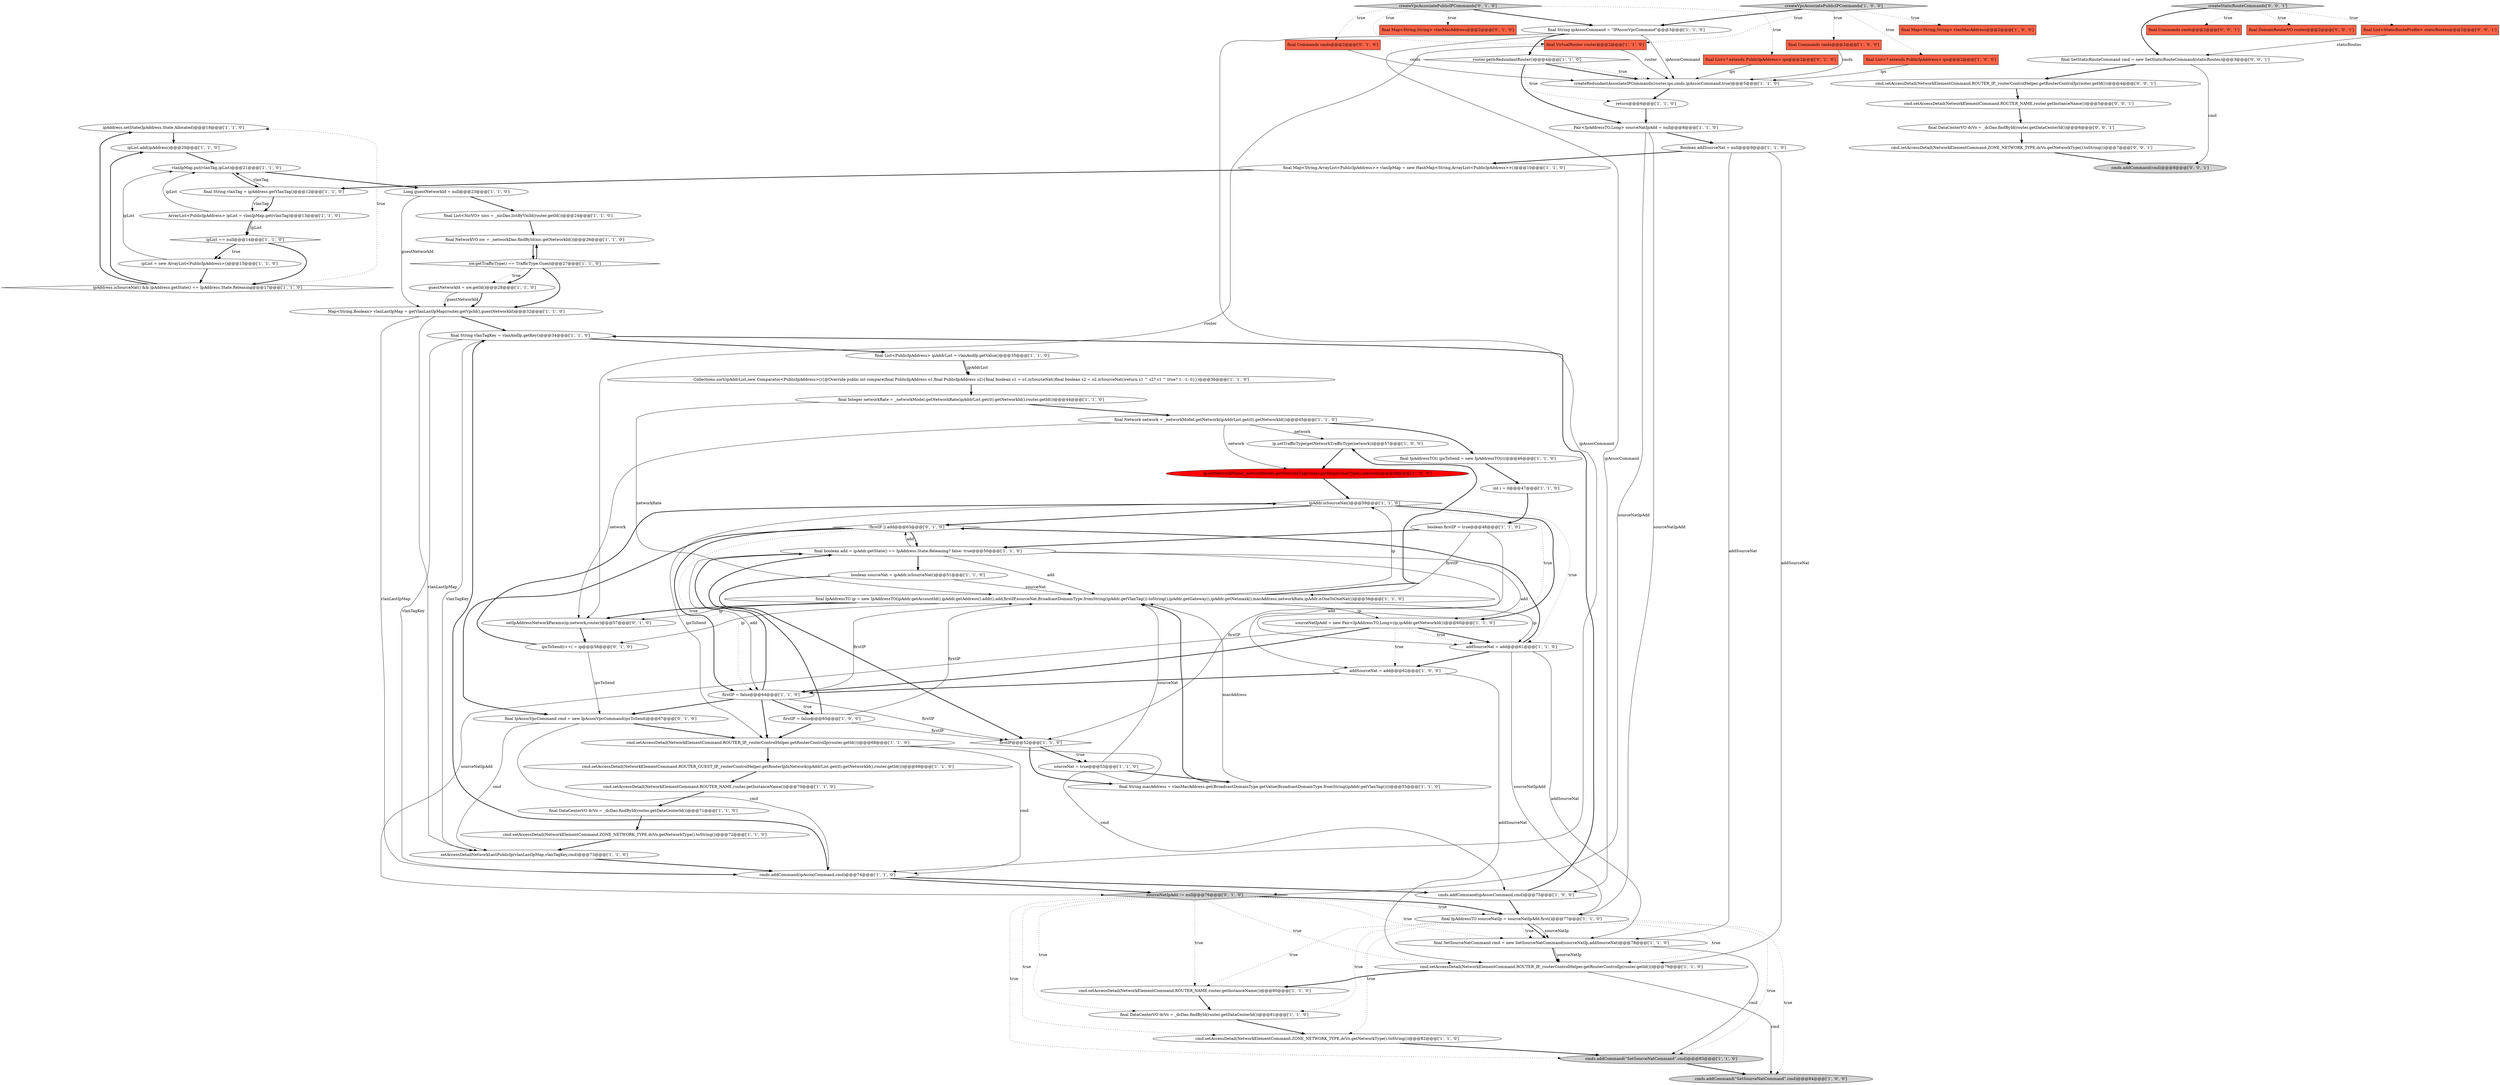 digraph {
16 [style = filled, label = "ipAddress.setState(IpAddress.State.Allocated)@@@18@@@['1', '1', '0']", fillcolor = white, shape = ellipse image = "AAA0AAABBB1BBB"];
71 [style = filled, label = "sourceNatIpAdd != null@@@76@@@['0', '1', '0']", fillcolor = lightgray, shape = diamond image = "AAA0AAABBB2BBB"];
28 [style = filled, label = "return@@@6@@@['1', '1', '0']", fillcolor = white, shape = ellipse image = "AAA0AAABBB1BBB"];
7 [style = filled, label = "final Network network = _networkModel.getNetwork(ipAddrList.get(0).getNetworkId())@@@45@@@['1', '1', '0']", fillcolor = white, shape = ellipse image = "AAA0AAABBB1BBB"];
58 [style = filled, label = "guestNetworkId = nw.getId()@@@28@@@['1', '1', '0']", fillcolor = white, shape = ellipse image = "AAA0AAABBB1BBB"];
48 [style = filled, label = "ip.setTrafficType(getNetworkTrafficType(network))@@@57@@@['1', '0', '0']", fillcolor = white, shape = ellipse image = "AAA0AAABBB1BBB"];
20 [style = filled, label = "ipList = new ArrayList<PublicIpAddress>()@@@15@@@['1', '1', '0']", fillcolor = white, shape = ellipse image = "AAA0AAABBB1BBB"];
61 [style = filled, label = "final boolean add = ipAddr.getState() == IpAddress.State.Releasing? false: true@@@50@@@['1', '1', '0']", fillcolor = white, shape = ellipse image = "AAA0AAABBB1BBB"];
53 [style = filled, label = "final Integer networkRate = _networkModel.getNetworkRate(ipAddrList.get(0).getNetworkId(),router.getId())@@@44@@@['1', '1', '0']", fillcolor = white, shape = ellipse image = "AAA0AAABBB1BBB"];
27 [style = filled, label = "Map<String,Boolean> vlanLastIpMap = getVlanLastIpMap(router.getVpcId(),guestNetworkId)@@@32@@@['1', '1', '0']", fillcolor = white, shape = ellipse image = "AAA0AAABBB1BBB"];
76 [style = filled, label = "final SetStaticRouteCommand cmd = new SetStaticRouteCommand(staticRoutes)@@@3@@@['0', '0', '1']", fillcolor = white, shape = ellipse image = "AAA0AAABBB3BBB"];
40 [style = filled, label = "final VirtualRouter router@@@2@@@['1', '1', '0']", fillcolor = tomato, shape = box image = "AAA0AAABBB1BBB"];
26 [style = filled, label = "final DataCenterVO dcVo = _dcDao.findById(router.getDataCenterId())@@@81@@@['1', '1', '0']", fillcolor = white, shape = ellipse image = "AAA0AAABBB1BBB"];
36 [style = filled, label = "cmd.setAccessDetail(NetworkElementCommand.ZONE_NETWORK_TYPE,dcVo.getNetworkType().toString())@@@72@@@['1', '1', '0']", fillcolor = white, shape = ellipse image = "AAA0AAABBB1BBB"];
68 [style = filled, label = "createVpcAssociatePublicIPCommands['0', '1', '0']", fillcolor = lightgray, shape = diamond image = "AAA0AAABBB2BBB"];
42 [style = filled, label = "Collections.sort(ipAddrList,new Comparator<PublicIpAddress>(){@Override public int compare(final PublicIpAddress o1,final PublicIpAddress o2){final boolean s1 = o1.isSourceNat()final boolean s2 = o2.isSourceNat()return s1 ^ s2? s1 ^ true? 1: -1: 0}})@@@36@@@['1', '1', '0']", fillcolor = white, shape = ellipse image = "AAA0AAABBB1BBB"];
74 [style = filled, label = "final Commands cmds@@@2@@@['0', '0', '1']", fillcolor = tomato, shape = box image = "AAA0AAABBB3BBB"];
77 [style = filled, label = "cmd.setAccessDetail(NetworkElementCommand.ZONE_NETWORK_TYPE,dcVo.getNetworkType().toString())@@@7@@@['0', '0', '1']", fillcolor = white, shape = ellipse image = "AAA0AAABBB3BBB"];
69 [style = filled, label = "!firstIP || add@@@63@@@['0', '1', '0']", fillcolor = white, shape = diamond image = "AAA0AAABBB2BBB"];
30 [style = filled, label = "Boolean addSourceNat = null@@@9@@@['1', '1', '0']", fillcolor = white, shape = ellipse image = "AAA0AAABBB1BBB"];
24 [style = filled, label = "addSourceNat = add@@@62@@@['1', '0', '0']", fillcolor = white, shape = ellipse image = "AAA0AAABBB1BBB"];
35 [style = filled, label = "cmd.setAccessDetail(NetworkElementCommand.ROUTER_NAME,router.getInstanceName())@@@70@@@['1', '1', '0']", fillcolor = white, shape = ellipse image = "AAA0AAABBB1BBB"];
56 [style = filled, label = "cmd.setAccessDetail(NetworkElementCommand.ROUTER_NAME,router.getInstanceName())@@@80@@@['1', '1', '0']", fillcolor = white, shape = ellipse image = "AAA0AAABBB1BBB"];
3 [style = filled, label = "final String ipAssocCommand = \"IPAssocVpcCommand\"@@@3@@@['1', '1', '0']", fillcolor = white, shape = ellipse image = "AAA0AAABBB1BBB"];
11 [style = filled, label = "final IpAddressTO ip = new IpAddressTO(ipAddr.getAccountId(),ipAddr.getAddress().addr(),add,firstIP,sourceNat,BroadcastDomainType.fromString(ipAddr.getVlanTag()).toString(),ipAddr.getGateway(),ipAddr.getNetmask(),macAddress,networkRate,ipAddr.isOneToOneNat())@@@56@@@['1', '1', '0']", fillcolor = white, shape = ellipse image = "AAA0AAABBB1BBB"];
22 [style = filled, label = "Long guestNetworkId = null@@@23@@@['1', '1', '0']", fillcolor = white, shape = ellipse image = "AAA0AAABBB1BBB"];
52 [style = filled, label = "final Map<String,ArrayList<PublicIpAddress>> vlanIpMap = new HashMap<String,ArrayList<PublicIpAddress>>()@@@10@@@['1', '1', '0']", fillcolor = white, shape = ellipse image = "AAA0AAABBB1BBB"];
44 [style = filled, label = "cmd.setAccessDetail(NetworkElementCommand.ROUTER_IP,_routerControlHelper.getRouterControlIp(router.getId()))@@@79@@@['1', '1', '0']", fillcolor = white, shape = ellipse image = "AAA0AAABBB1BBB"];
10 [style = filled, label = "final Commands cmds@@@2@@@['1', '0', '0']", fillcolor = tomato, shape = box image = "AAA0AAABBB1BBB"];
43 [style = filled, label = "addSourceNat = add@@@61@@@['1', '1', '0']", fillcolor = white, shape = ellipse image = "AAA0AAABBB1BBB"];
80 [style = filled, label = "final DataCenterVO dcVo = _dcDao.findById(router.getDataCenterId())@@@6@@@['0', '0', '1']", fillcolor = white, shape = ellipse image = "AAA0AAABBB3BBB"];
9 [style = filled, label = "sourceNatIpAdd = new Pair<IpAddressTO,Long>(ip,ipAddr.getNetworkId())@@@60@@@['1', '1', '0']", fillcolor = white, shape = ellipse image = "AAA0AAABBB1BBB"];
51 [style = filled, label = "nw.getTrafficType() == TrafficType.Guest@@@27@@@['1', '1', '0']", fillcolor = white, shape = diamond image = "AAA0AAABBB1BBB"];
67 [style = filled, label = "final Commands cmds@@@2@@@['0', '1', '0']", fillcolor = tomato, shape = box image = "AAA0AAABBB2BBB"];
1 [style = filled, label = "ipAddress.isSourceNat() && ipAddress.getState() == IpAddress.State.Releasing@@@17@@@['1', '1', '0']", fillcolor = white, shape = diamond image = "AAA0AAABBB1BBB"];
13 [style = filled, label = "final String macAddress = vlanMacAddress.get(BroadcastDomainType.getValue(BroadcastDomainType.fromString(ipAddr.getVlanTag())))@@@55@@@['1', '1', '0']", fillcolor = white, shape = ellipse image = "AAA0AAABBB1BBB"];
23 [style = filled, label = "sourceNat = true@@@53@@@['1', '1', '0']", fillcolor = white, shape = ellipse image = "AAA0AAABBB1BBB"];
15 [style = filled, label = "cmds.addCommand(\"SetSourceNatCommand\",cmd)@@@84@@@['1', '0', '0']", fillcolor = lightgray, shape = ellipse image = "AAA0AAABBB1BBB"];
70 [style = filled, label = "final IpAssocVpcCommand cmd = new IpAssocVpcCommand(ipsToSend)@@@67@@@['0', '1', '0']", fillcolor = white, shape = ellipse image = "AAA0AAABBB2BBB"];
64 [style = filled, label = "final List<? extends PublicIpAddress> ips@@@2@@@['0', '1', '0']", fillcolor = tomato, shape = box image = "AAA0AAABBB2BBB"];
38 [style = filled, label = "ipAddr.isSourceNat()@@@59@@@['1', '1', '0']", fillcolor = white, shape = diamond image = "AAA0AAABBB1BBB"];
81 [style = filled, label = "createStaticRouteCommands['0', '0', '1']", fillcolor = lightgray, shape = diamond image = "AAA0AAABBB3BBB"];
25 [style = filled, label = "firstIP = false@@@64@@@['1', '1', '0']", fillcolor = white, shape = ellipse image = "AAA0AAABBB1BBB"];
34 [style = filled, label = "final Map<String,String> vlanMacAddress@@@2@@@['1', '0', '0']", fillcolor = tomato, shape = box image = "AAA0AAABBB1BBB"];
19 [style = filled, label = "createRedundantAssociateIPCommands(router,ips,cmds,ipAssocCommand,true)@@@5@@@['1', '1', '0']", fillcolor = white, shape = ellipse image = "AAA0AAABBB1BBB"];
31 [style = filled, label = "final List<? extends PublicIpAddress> ips@@@2@@@['1', '0', '0']", fillcolor = tomato, shape = box image = "AAA0AAABBB1BBB"];
47 [style = filled, label = "final IpAddressTO(( ipsToSend = new IpAddressTO((((@@@46@@@['1', '1', '0']", fillcolor = white, shape = ellipse image = "AAA0AAABBB1BBB"];
75 [style = filled, label = "cmd.setAccessDetail(NetworkElementCommand.ROUTER_IP,_routerControlHelper.getRouterControlIp(router.getId()))@@@4@@@['0', '0', '1']", fillcolor = white, shape = ellipse image = "AAA0AAABBB3BBB"];
60 [style = filled, label = "final String vlanTagKey = vlanAndIp.getKey()@@@34@@@['1', '1', '0']", fillcolor = white, shape = ellipse image = "AAA0AAABBB1BBB"];
12 [style = filled, label = "final DataCenterVO dcVo = _dcDao.findById(router.getDataCenterId())@@@71@@@['1', '1', '0']", fillcolor = white, shape = ellipse image = "AAA0AAABBB1BBB"];
54 [style = filled, label = "int i = 0@@@47@@@['1', '1', '0']", fillcolor = white, shape = ellipse image = "AAA0AAABBB1BBB"];
46 [style = filled, label = "cmd.setAccessDetail(NetworkElementCommand.ZONE_NETWORK_TYPE,dcVo.getNetworkType().toString())@@@82@@@['1', '1', '0']", fillcolor = white, shape = ellipse image = "AAA0AAABBB1BBB"];
79 [style = filled, label = "cmds.addCommand(cmd)@@@8@@@['0', '0', '1']", fillcolor = lightgray, shape = ellipse image = "AAA0AAABBB3BBB"];
37 [style = filled, label = "final List<NicVO> nics = _nicDao.listByVmId(router.getId())@@@24@@@['1', '1', '0']", fillcolor = white, shape = ellipse image = "AAA0AAABBB1BBB"];
0 [style = filled, label = "createVpcAssociatePublicIPCommands['1', '0', '0']", fillcolor = lightgray, shape = diamond image = "AAA0AAABBB1BBB"];
6 [style = filled, label = "cmds.addCommand(ipAssocCommand,cmd)@@@75@@@['1', '0', '0']", fillcolor = white, shape = ellipse image = "AAA0AAABBB1BBB"];
55 [style = filled, label = "cmd.setAccessDetail(NetworkElementCommand.ROUTER_IP,_routerControlHelper.getRouterControlIp(router.getId()))@@@68@@@['1', '1', '0']", fillcolor = white, shape = ellipse image = "AAA0AAABBB1BBB"];
29 [style = filled, label = "final SetSourceNatCommand cmd = new SetSourceNatCommand(sourceNatIp,addSourceNat)@@@78@@@['1', '1', '0']", fillcolor = white, shape = ellipse image = "AAA0AAABBB1BBB"];
78 [style = filled, label = "final DomainRouterVO router@@@2@@@['0', '0', '1']", fillcolor = tomato, shape = box image = "AAA0AAABBB3BBB"];
72 [style = filled, label = "ipsToSend(i++( = ip@@@58@@@['0', '1', '0']", fillcolor = white, shape = ellipse image = "AAA0AAABBB2BBB"];
18 [style = filled, label = "cmds.addCommand(\"SetSourceNatCommand\",cmd)@@@83@@@['1', '1', '0']", fillcolor = lightgray, shape = ellipse image = "AAA0AAABBB1BBB"];
8 [style = filled, label = "boolean firstIP = true@@@48@@@['1', '1', '0']", fillcolor = white, shape = ellipse image = "AAA0AAABBB1BBB"];
45 [style = filled, label = "final NetworkVO nw = _networkDao.findById(nic.getNetworkId())@@@26@@@['1', '1', '0']", fillcolor = white, shape = ellipse image = "AAA0AAABBB1BBB"];
5 [style = filled, label = "cmd.setAccessDetail(NetworkElementCommand.ROUTER_GUEST_IP,_routerControlHelper.getRouterIpInNetwork(ipAddrList.get(0).getNetworkId(),router.getId()))@@@69@@@['1', '1', '0']", fillcolor = white, shape = ellipse image = "AAA0AAABBB1BBB"];
14 [style = filled, label = "firstIP@@@52@@@['1', '1', '0']", fillcolor = white, shape = diamond image = "AAA0AAABBB1BBB"];
59 [style = filled, label = "ipList.add(ipAddress)@@@20@@@['1', '1', '0']", fillcolor = white, shape = ellipse image = "AAA0AAABBB1BBB"];
57 [style = filled, label = "setAccessDetailNetworkLastPublicIp(vlanLastIpMap,vlanTagKey,cmd)@@@73@@@['1', '1', '0']", fillcolor = white, shape = ellipse image = "AAA0AAABBB1BBB"];
4 [style = filled, label = "final String vlanTag = ipAddress.getVlanTag()@@@12@@@['1', '1', '0']", fillcolor = white, shape = ellipse image = "AAA0AAABBB1BBB"];
21 [style = filled, label = "vlanIpMap.put(vlanTag,ipList)@@@21@@@['1', '1', '0']", fillcolor = white, shape = ellipse image = "AAA0AAABBB1BBB"];
50 [style = filled, label = "ip.setNetworkName(_networkModel.getNetworkTag(router.getHypervisorType(),network))@@@58@@@['1', '0', '0']", fillcolor = red, shape = ellipse image = "AAA1AAABBB1BBB"];
49 [style = filled, label = "firstIP = false@@@65@@@['1', '0', '0']", fillcolor = white, shape = ellipse image = "AAA0AAABBB1BBB"];
62 [style = filled, label = "final List<PublicIpAddress> ipAddrList = vlanAndIp.getValue()@@@35@@@['1', '1', '0']", fillcolor = white, shape = ellipse image = "AAA0AAABBB1BBB"];
73 [style = filled, label = "final List<StaticRouteProfile> staticRoutes@@@2@@@['0', '0', '1']", fillcolor = tomato, shape = box image = "AAA0AAABBB3BBB"];
82 [style = filled, label = "cmd.setAccessDetail(NetworkElementCommand.ROUTER_NAME,router.getInstanceName())@@@5@@@['0', '0', '1']", fillcolor = white, shape = ellipse image = "AAA0AAABBB3BBB"];
41 [style = filled, label = "router.getIsRedundantRouter()@@@4@@@['1', '1', '0']", fillcolor = white, shape = diamond image = "AAA0AAABBB1BBB"];
33 [style = filled, label = "final IpAddressTO sourceNatIp = sourceNatIpAdd.first()@@@77@@@['1', '1', '0']", fillcolor = white, shape = ellipse image = "AAA0AAABBB1BBB"];
65 [style = filled, label = "setIpAddressNetworkParams(ip,network,router)@@@57@@@['0', '1', '0']", fillcolor = white, shape = ellipse image = "AAA0AAABBB2BBB"];
17 [style = filled, label = "ipList == null@@@14@@@['1', '1', '0']", fillcolor = white, shape = diamond image = "AAA0AAABBB1BBB"];
32 [style = filled, label = "Pair<IpAddressTO,Long> sourceNatIpAdd = null@@@8@@@['1', '1', '0']", fillcolor = white, shape = ellipse image = "AAA0AAABBB1BBB"];
63 [style = filled, label = "boolean sourceNat = ipAddr.isSourceNat()@@@51@@@['1', '1', '0']", fillcolor = white, shape = ellipse image = "AAA0AAABBB1BBB"];
39 [style = filled, label = "cmds.addCommand(ipAssocCommand,cmd)@@@74@@@['1', '1', '0']", fillcolor = white, shape = ellipse image = "AAA0AAABBB1BBB"];
66 [style = filled, label = "final Map<String,String> vlanMacAddress@@@2@@@['0', '1', '0']", fillcolor = tomato, shape = box image = "AAA0AAABBB2BBB"];
2 [style = filled, label = "ArrayList<PublicIpAddress> ipList = vlanIpMap.get(vlanTag)@@@13@@@['1', '1', '0']", fillcolor = white, shape = ellipse image = "AAA0AAABBB1BBB"];
25->49 [style = bold, label=""];
30->29 [style = solid, label="addSourceNat"];
11->38 [style = solid, label="ip"];
9->71 [style = solid, label="sourceNatIpAdd"];
7->48 [style = solid, label="network"];
41->19 [style = bold, label=""];
68->64 [style = dotted, label="true"];
3->39 [style = solid, label="ipAssocCommand"];
22->37 [style = bold, label=""];
30->52 [style = bold, label=""];
71->44 [style = dotted, label="true"];
27->39 [style = solid, label="vlanLastIpMap"];
81->78 [style = dotted, label="true"];
61->69 [style = solid, label="add"];
39->6 [style = bold, label=""];
70->55 [style = bold, label=""];
7->50 [style = solid, label="network"];
9->43 [style = bold, label=""];
51->58 [style = dotted, label="true"];
4->21 [style = solid, label="vlanTag"];
33->26 [style = dotted, label="true"];
20->21 [style = solid, label="ipList"];
49->55 [style = bold, label=""];
2->21 [style = solid, label="ipList"];
60->57 [style = solid, label="vlanTagKey"];
39->60 [style = bold, label=""];
0->31 [style = dotted, label="true"];
8->11 [style = solid, label="firstIP"];
76->79 [style = solid, label="cmd"];
62->42 [style = bold, label=""];
57->39 [style = bold, label=""];
49->14 [style = solid, label="firstIP"];
38->9 [style = dotted, label="true"];
23->13 [style = bold, label=""];
43->24 [style = bold, label=""];
71->33 [style = bold, label=""];
0->34 [style = dotted, label="true"];
2->17 [style = solid, label="ipList"];
11->72 [style = solid, label="ip"];
29->44 [style = bold, label=""];
56->26 [style = bold, label=""];
19->28 [style = bold, label=""];
70->57 [style = solid, label="cmd"];
27->60 [style = bold, label=""];
53->11 [style = solid, label="networkRate"];
81->73 [style = dotted, label="true"];
35->12 [style = bold, label=""];
62->42 [style = solid, label="ipAddrList"];
76->75 [style = bold, label=""];
17->20 [style = bold, label=""];
17->20 [style = dotted, label="true"];
0->3 [style = bold, label=""];
26->46 [style = bold, label=""];
71->56 [style = dotted, label="true"];
41->32 [style = bold, label=""];
25->11 [style = solid, label="firstIP"];
67->19 [style = solid, label="cmds"];
11->48 [style = bold, label=""];
0->10 [style = dotted, label="true"];
72->38 [style = bold, label=""];
25->55 [style = bold, label=""];
41->28 [style = dotted, label="true"];
33->44 [style = dotted, label="true"];
18->15 [style = bold, label=""];
10->19 [style = solid, label="cmds"];
60->62 [style = bold, label=""];
48->50 [style = bold, label=""];
4->2 [style = bold, label=""];
51->58 [style = bold, label=""];
55->5 [style = bold, label=""];
13->11 [style = bold, label=""];
61->43 [style = solid, label="add"];
68->66 [style = dotted, label="true"];
38->55 [style = solid, label="ipsToSend"];
8->61 [style = bold, label=""];
33->29 [style = bold, label=""];
25->49 [style = dotted, label="true"];
13->11 [style = solid, label="macAddress"];
9->24 [style = dotted, label="true"];
71->46 [style = dotted, label="true"];
68->67 [style = dotted, label="true"];
47->54 [style = bold, label=""];
65->72 [style = bold, label=""];
21->22 [style = bold, label=""];
1->16 [style = bold, label=""];
43->33 [style = solid, label="sourceNatIpAdd"];
61->24 [style = solid, label="add"];
38->69 [style = bold, label=""];
4->2 [style = solid, label="vlanTag"];
9->43 [style = dotted, label="true"];
33->18 [style = dotted, label="true"];
1->59 [style = bold, label=""];
51->27 [style = bold, label=""];
71->33 [style = dotted, label="true"];
43->69 [style = bold, label=""];
37->45 [style = bold, label=""];
11->9 [style = solid, label="ip"];
75->82 [style = bold, label=""];
61->63 [style = bold, label=""];
36->57 [style = bold, label=""];
59->21 [style = bold, label=""];
63->14 [style = bold, label=""];
21->4 [style = bold, label=""];
23->11 [style = solid, label="sourceNat"];
2->17 [style = bold, label=""];
31->19 [style = solid, label="ips"];
44->56 [style = bold, label=""];
3->19 [style = solid, label="ipAssocCommand"];
11->65 [style = bold, label=""];
72->70 [style = solid, label="ipsToSend"];
17->1 [style = bold, label=""];
25->70 [style = bold, label=""];
45->51 [style = bold, label=""];
68->3 [style = bold, label=""];
52->4 [style = bold, label=""];
38->9 [style = bold, label=""];
12->36 [style = bold, label=""];
14->23 [style = dotted, label="true"];
58->27 [style = solid, label="guestNetworkId"];
20->1 [style = bold, label=""];
49->61 [style = bold, label=""];
32->30 [style = bold, label=""];
46->18 [style = bold, label=""];
71->29 [style = dotted, label="true"];
49->11 [style = solid, label="firstIP"];
3->6 [style = solid, label="ipAssocCommand"];
28->32 [style = bold, label=""];
61->11 [style = solid, label="add"];
33->29 [style = solid, label="sourceNatIp"];
71->26 [style = dotted, label="true"];
32->33 [style = solid, label="sourceNatIpAdd"];
54->8 [style = bold, label=""];
11->43 [style = solid, label="ip"];
32->71 [style = solid, label="sourceNatIpAdd"];
14->23 [style = bold, label=""];
51->45 [style = bold, label=""];
73->76 [style = solid, label="staticRoutes"];
29->18 [style = solid, label="cmd"];
16->59 [style = bold, label=""];
24->25 [style = bold, label=""];
3->41 [style = bold, label=""];
6->33 [style = bold, label=""];
11->65 [style = solid, label="ip"];
33->29 [style = dotted, label="true"];
1->16 [style = dotted, label="true"];
70->39 [style = solid, label="cmd"];
40->65 [style = solid, label="router"];
43->29 [style = solid, label="addSourceNat"];
25->14 [style = solid, label="firstIP"];
14->13 [style = bold, label=""];
33->46 [style = dotted, label="true"];
69->25 [style = dotted, label="true"];
41->19 [style = dotted, label="true"];
5->35 [style = bold, label=""];
60->39 [style = solid, label="vlanTagKey"];
0->40 [style = dotted, label="true"];
82->80 [style = bold, label=""];
58->27 [style = bold, label=""];
55->39 [style = solid, label="cmd"];
7->47 [style = bold, label=""];
24->44 [style = solid, label="addSourceNat"];
39->71 [style = bold, label=""];
30->44 [style = solid, label="addSourceNat"];
61->25 [style = solid, label="add"];
27->57 [style = solid, label="vlanLastIpMap"];
29->44 [style = solid, label="sourceNatIp"];
69->61 [style = bold, label=""];
77->79 [style = bold, label=""];
8->14 [style = solid, label="firstIP"];
33->56 [style = dotted, label="true"];
6->60 [style = bold, label=""];
53->7 [style = bold, label=""];
50->38 [style = bold, label=""];
33->15 [style = dotted, label="true"];
38->43 [style = dotted, label="true"];
68->40 [style = dotted, label="true"];
40->19 [style = solid, label="router"];
9->25 [style = bold, label=""];
81->76 [style = bold, label=""];
22->27 [style = solid, label="guestNetworkId"];
80->77 [style = bold, label=""];
81->74 [style = dotted, label="true"];
64->19 [style = solid, label="ips"];
44->15 [style = solid, label="cmd"];
7->65 [style = solid, label="network"];
63->11 [style = solid, label="sourceNat"];
25->61 [style = bold, label=""];
69->25 [style = bold, label=""];
69->70 [style = bold, label=""];
42->53 [style = bold, label=""];
71->18 [style = dotted, label="true"];
55->6 [style = solid, label="cmd"];
}
